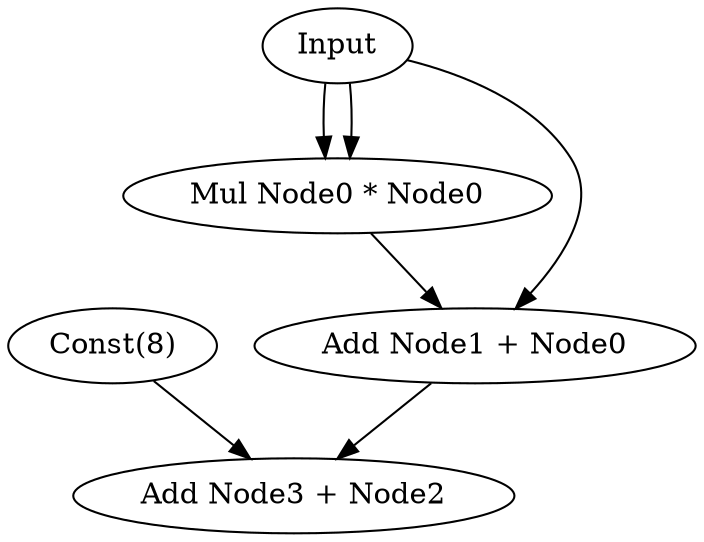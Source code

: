 digraph ComputationalGraph {
  Node2 [label="Const(8)"]
  Node1 [label="Mul Node0 * Node0"]
  Node0 -> Node1;
  Node0 -> Node1;
  Node4 [label="Add Node3 + Node2"]
  Node3 -> Node4;
  Node2 -> Node4;
  Node0 [label="Input"]
  Node3 [label="Add Node1 + Node0"]
  Node1 -> Node3;
  Node0 -> Node3;
}
